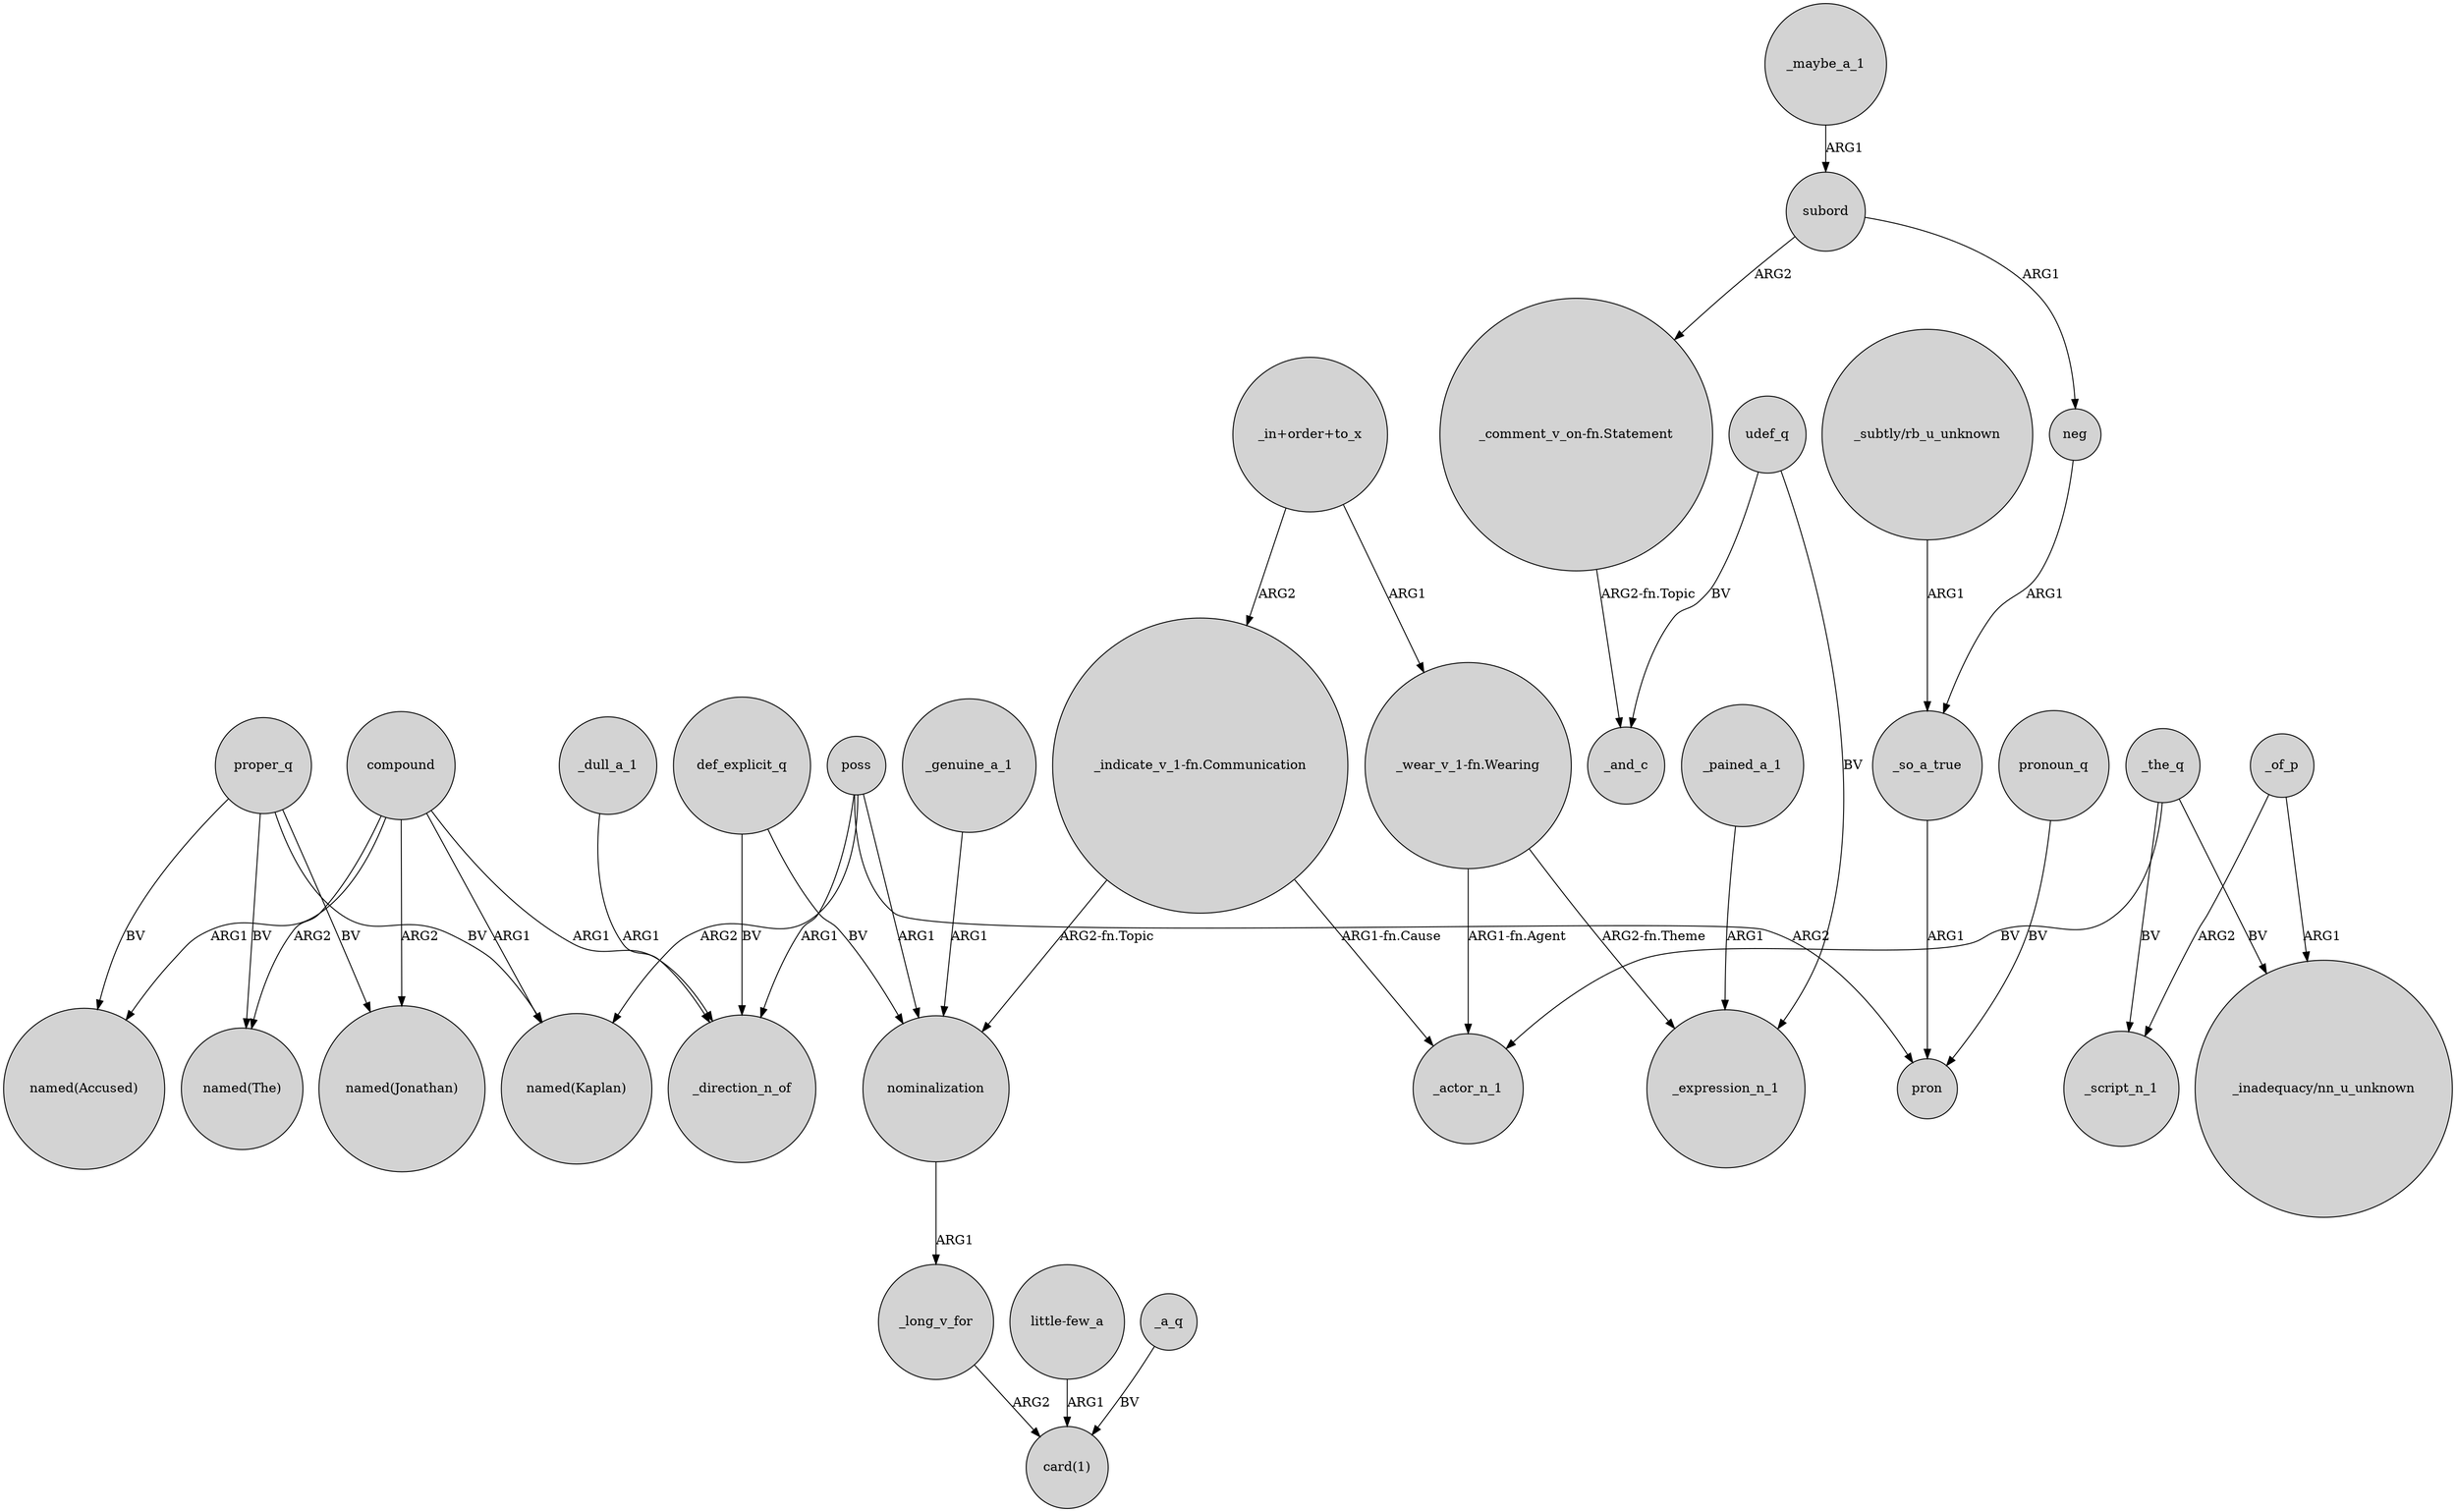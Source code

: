 digraph {
	node [shape=circle style=filled]
	compound -> "named(Accused)" [label=ARG1]
	"_indicate_v_1-fn.Communication" -> nominalization [label="ARG2-fn.Topic"]
	compound -> "named(The)" [label=ARG2]
	_dull_a_1 -> _direction_n_of [label=ARG1]
	poss -> pron [label=ARG2]
	compound -> "named(Kaplan)" [label=ARG1]
	_long_v_for -> "card(1)" [label=ARG2]
	"_comment_v_on-fn.Statement" -> _and_c [label="ARG2-fn.Topic"]
	_maybe_a_1 -> subord [label=ARG1]
	_genuine_a_1 -> nominalization [label=ARG1]
	compound -> "named(Jonathan)" [label=ARG2]
	def_explicit_q -> _direction_n_of [label=BV]
	proper_q -> "named(Kaplan)" [label=BV]
	"_subtly/rb_u_unknown" -> _so_a_true [label=ARG1]
	"_wear_v_1-fn.Wearing" -> _actor_n_1 [label="ARG1-fn.Agent"]
	subord -> neg [label=ARG1]
	poss -> nominalization [label=ARG1]
	compound -> _direction_n_of [label=ARG1]
	"_wear_v_1-fn.Wearing" -> _expression_n_1 [label="ARG2-fn.Theme"]
	subord -> "_comment_v_on-fn.Statement" [label=ARG2]
	"_indicate_v_1-fn.Communication" -> _actor_n_1 [label="ARG1-fn.Cause"]
	pronoun_q -> pron [label=BV]
	"_in+order+to_x" -> "_wear_v_1-fn.Wearing" [label=ARG1]
	neg -> _so_a_true [label=ARG1]
	nominalization -> _long_v_for [label=ARG1]
	_of_p -> _script_n_1 [label=ARG2]
	udef_q -> _expression_n_1 [label=BV]
	proper_q -> "named(Accused)" [label=BV]
	proper_q -> "named(The)" [label=BV]
	"_in+order+to_x" -> "_indicate_v_1-fn.Communication" [label=ARG2]
	def_explicit_q -> nominalization [label=BV]
	_the_q -> _actor_n_1 [label=BV]
	_of_p -> "_inadequacy/nn_u_unknown" [label=ARG1]
	"little-few_a" -> "card(1)" [label=ARG1]
	udef_q -> _and_c [label=BV]
	_the_q -> _script_n_1 [label=BV]
	_so_a_true -> pron [label=ARG1]
	proper_q -> "named(Jonathan)" [label=BV]
	_pained_a_1 -> _expression_n_1 [label=ARG1]
	poss -> _direction_n_of [label=ARG1]
	_the_q -> "_inadequacy/nn_u_unknown" [label=BV]
	_a_q -> "card(1)" [label=BV]
	poss -> "named(Kaplan)" [label=ARG2]
}
